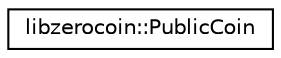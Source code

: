 digraph "Graphical Class Hierarchy"
{
 // LATEX_PDF_SIZE
  edge [fontname="Helvetica",fontsize="10",labelfontname="Helvetica",labelfontsize="10"];
  node [fontname="Helvetica",fontsize="10",shape=record];
  rankdir="LR";
  Node0 [label="libzerocoin::PublicCoin",height=0.2,width=0.4,color="black", fillcolor="white", style="filled",URL="$classlibzerocoin_1_1_public_coin.html",tooltip=" "];
}
